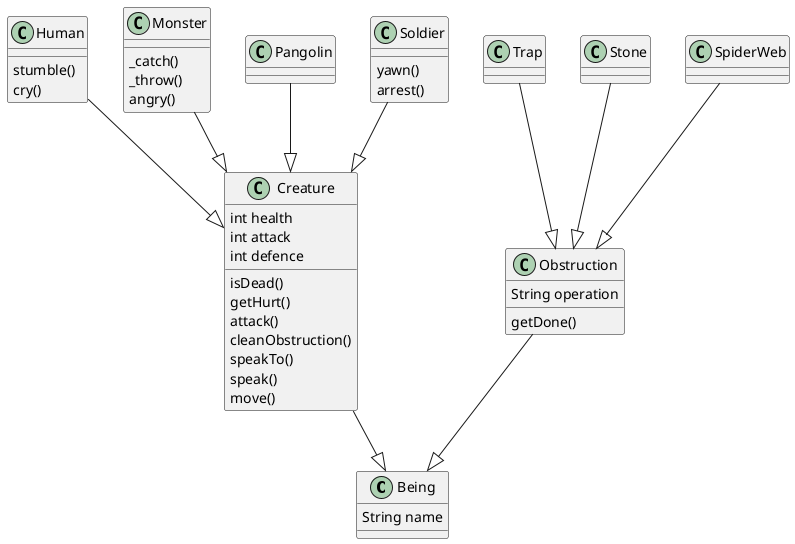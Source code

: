 @startuml characters

class Being {
    String name
}

class Creature {

    int health
    int attack
    int defence

    isDead()
    getHurt()
    attack()
    cleanObstruction()
    speakTo()
    speak()
    move()

}

class Obstruction {
    
    String operation
    getDone()

}

class Human {
    
    stumble()
    cry()

}

class Monster {

    _catch()
    _throw()
    angry()

}

class Pangolin {}

class Soldier {

    yawn()
    arrest()

}

class Trap {}

class Stone {}

class SpiderWeb {}

Creature --|> Being
Obstruction --|> Being

Monster --|> Creature
Human --|> Creature
Pangolin --|> Creature
Soldier --|> Creature

Trap --|> Obstruction
SpiderWeb --|> Obstruction
Stone --|> Obstruction

@enduml